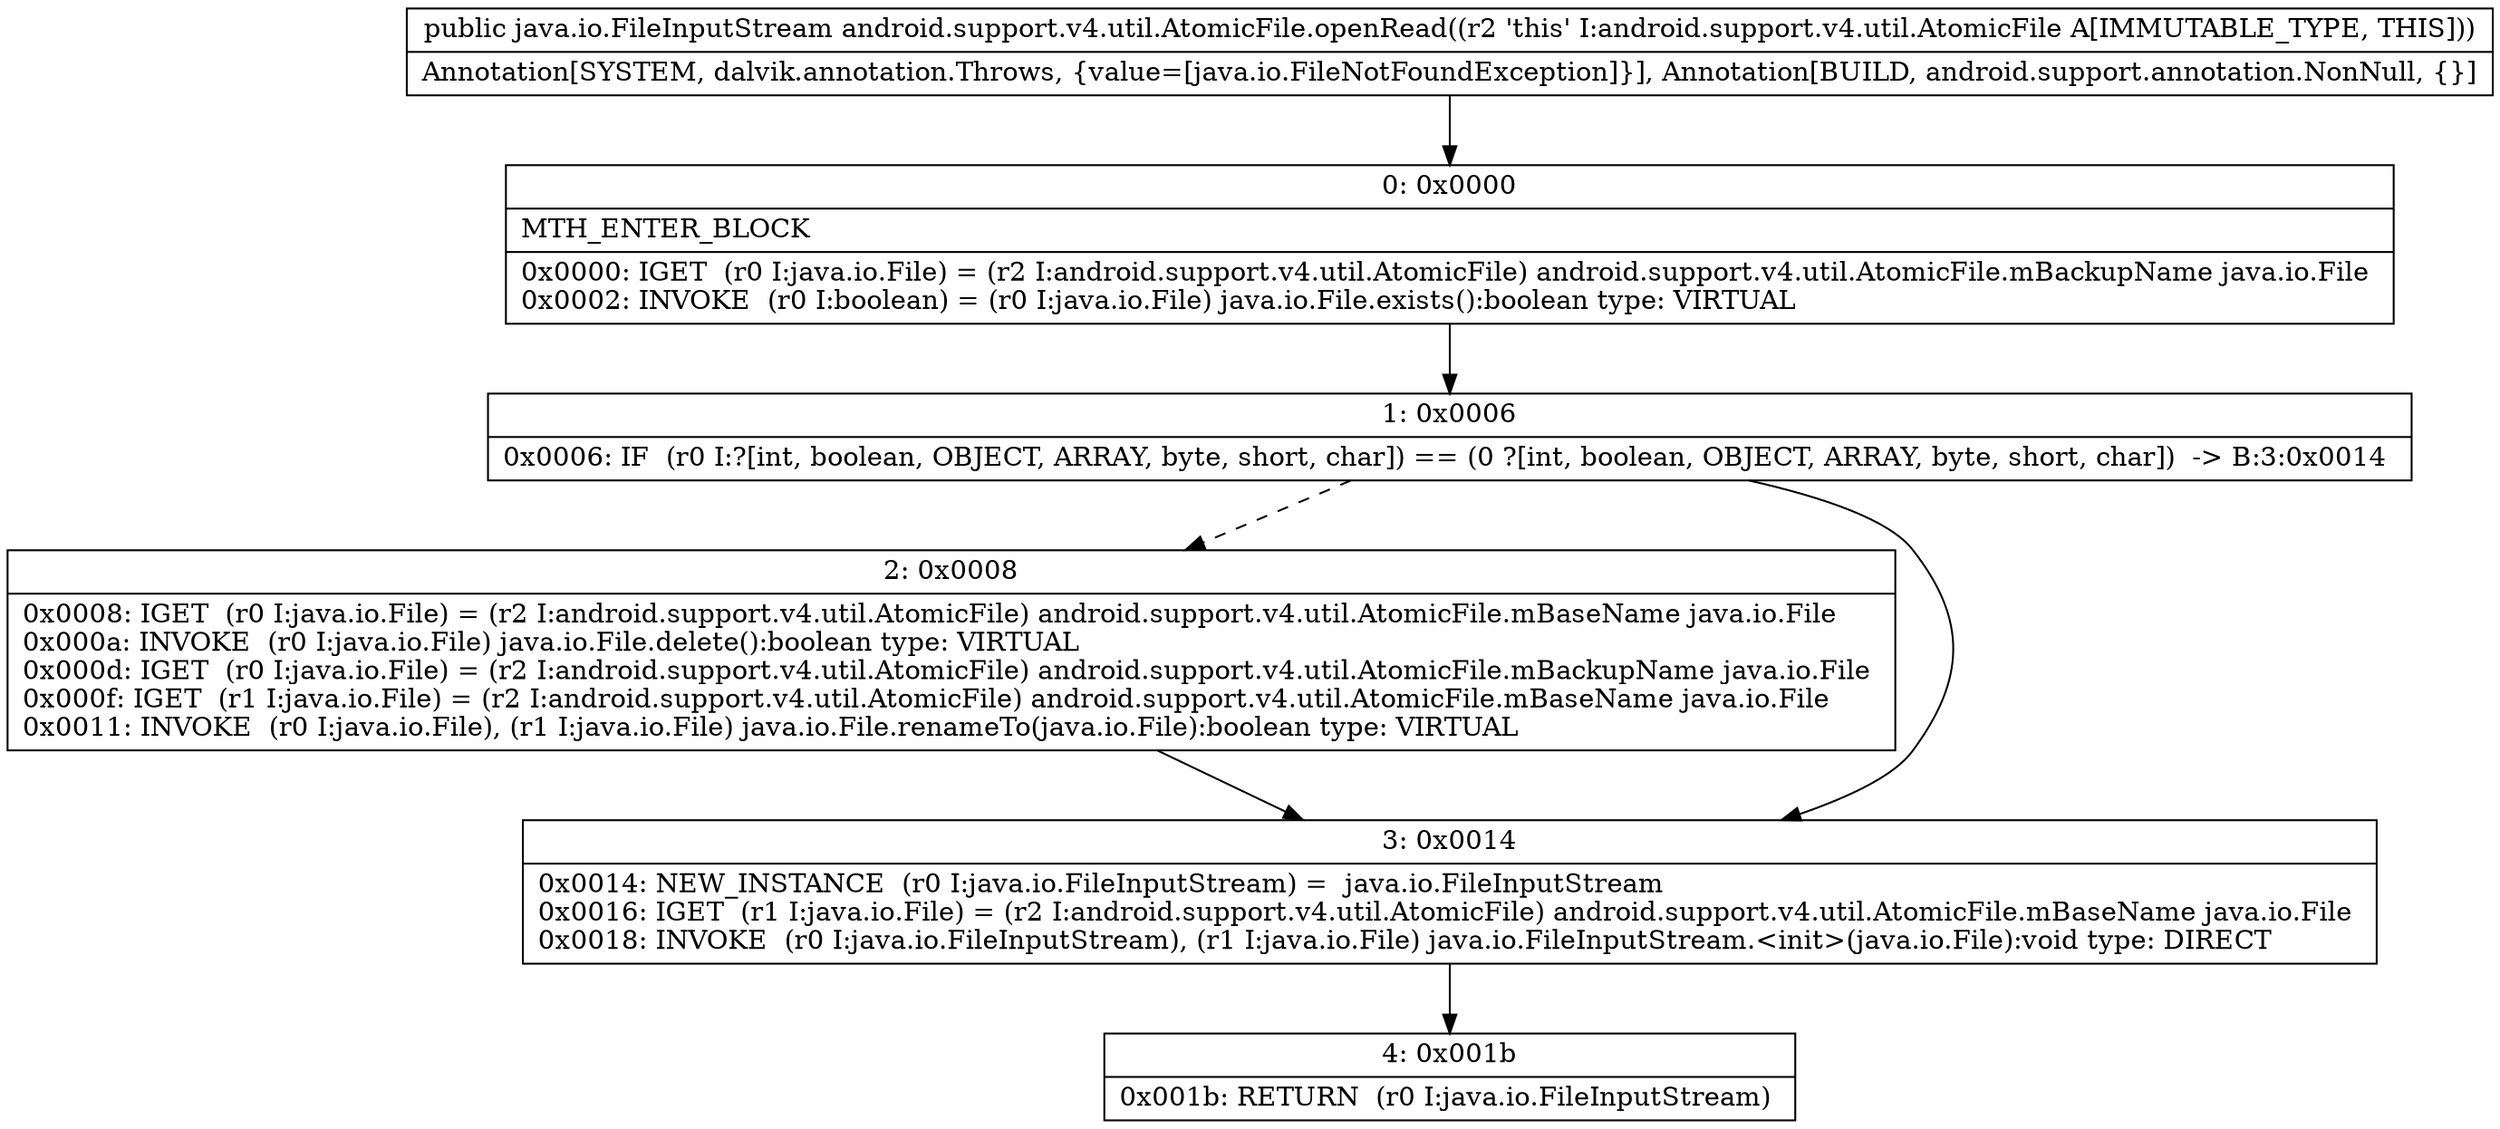 digraph "CFG forandroid.support.v4.util.AtomicFile.openRead()Ljava\/io\/FileInputStream;" {
Node_0 [shape=record,label="{0\:\ 0x0000|MTH_ENTER_BLOCK\l|0x0000: IGET  (r0 I:java.io.File) = (r2 I:android.support.v4.util.AtomicFile) android.support.v4.util.AtomicFile.mBackupName java.io.File \l0x0002: INVOKE  (r0 I:boolean) = (r0 I:java.io.File) java.io.File.exists():boolean type: VIRTUAL \l}"];
Node_1 [shape=record,label="{1\:\ 0x0006|0x0006: IF  (r0 I:?[int, boolean, OBJECT, ARRAY, byte, short, char]) == (0 ?[int, boolean, OBJECT, ARRAY, byte, short, char])  \-\> B:3:0x0014 \l}"];
Node_2 [shape=record,label="{2\:\ 0x0008|0x0008: IGET  (r0 I:java.io.File) = (r2 I:android.support.v4.util.AtomicFile) android.support.v4.util.AtomicFile.mBaseName java.io.File \l0x000a: INVOKE  (r0 I:java.io.File) java.io.File.delete():boolean type: VIRTUAL \l0x000d: IGET  (r0 I:java.io.File) = (r2 I:android.support.v4.util.AtomicFile) android.support.v4.util.AtomicFile.mBackupName java.io.File \l0x000f: IGET  (r1 I:java.io.File) = (r2 I:android.support.v4.util.AtomicFile) android.support.v4.util.AtomicFile.mBaseName java.io.File \l0x0011: INVOKE  (r0 I:java.io.File), (r1 I:java.io.File) java.io.File.renameTo(java.io.File):boolean type: VIRTUAL \l}"];
Node_3 [shape=record,label="{3\:\ 0x0014|0x0014: NEW_INSTANCE  (r0 I:java.io.FileInputStream) =  java.io.FileInputStream \l0x0016: IGET  (r1 I:java.io.File) = (r2 I:android.support.v4.util.AtomicFile) android.support.v4.util.AtomicFile.mBaseName java.io.File \l0x0018: INVOKE  (r0 I:java.io.FileInputStream), (r1 I:java.io.File) java.io.FileInputStream.\<init\>(java.io.File):void type: DIRECT \l}"];
Node_4 [shape=record,label="{4\:\ 0x001b|0x001b: RETURN  (r0 I:java.io.FileInputStream) \l}"];
MethodNode[shape=record,label="{public java.io.FileInputStream android.support.v4.util.AtomicFile.openRead((r2 'this' I:android.support.v4.util.AtomicFile A[IMMUTABLE_TYPE, THIS]))  | Annotation[SYSTEM, dalvik.annotation.Throws, \{value=[java.io.FileNotFoundException]\}], Annotation[BUILD, android.support.annotation.NonNull, \{\}]\l}"];
MethodNode -> Node_0;
Node_0 -> Node_1;
Node_1 -> Node_2[style=dashed];
Node_1 -> Node_3;
Node_2 -> Node_3;
Node_3 -> Node_4;
}

